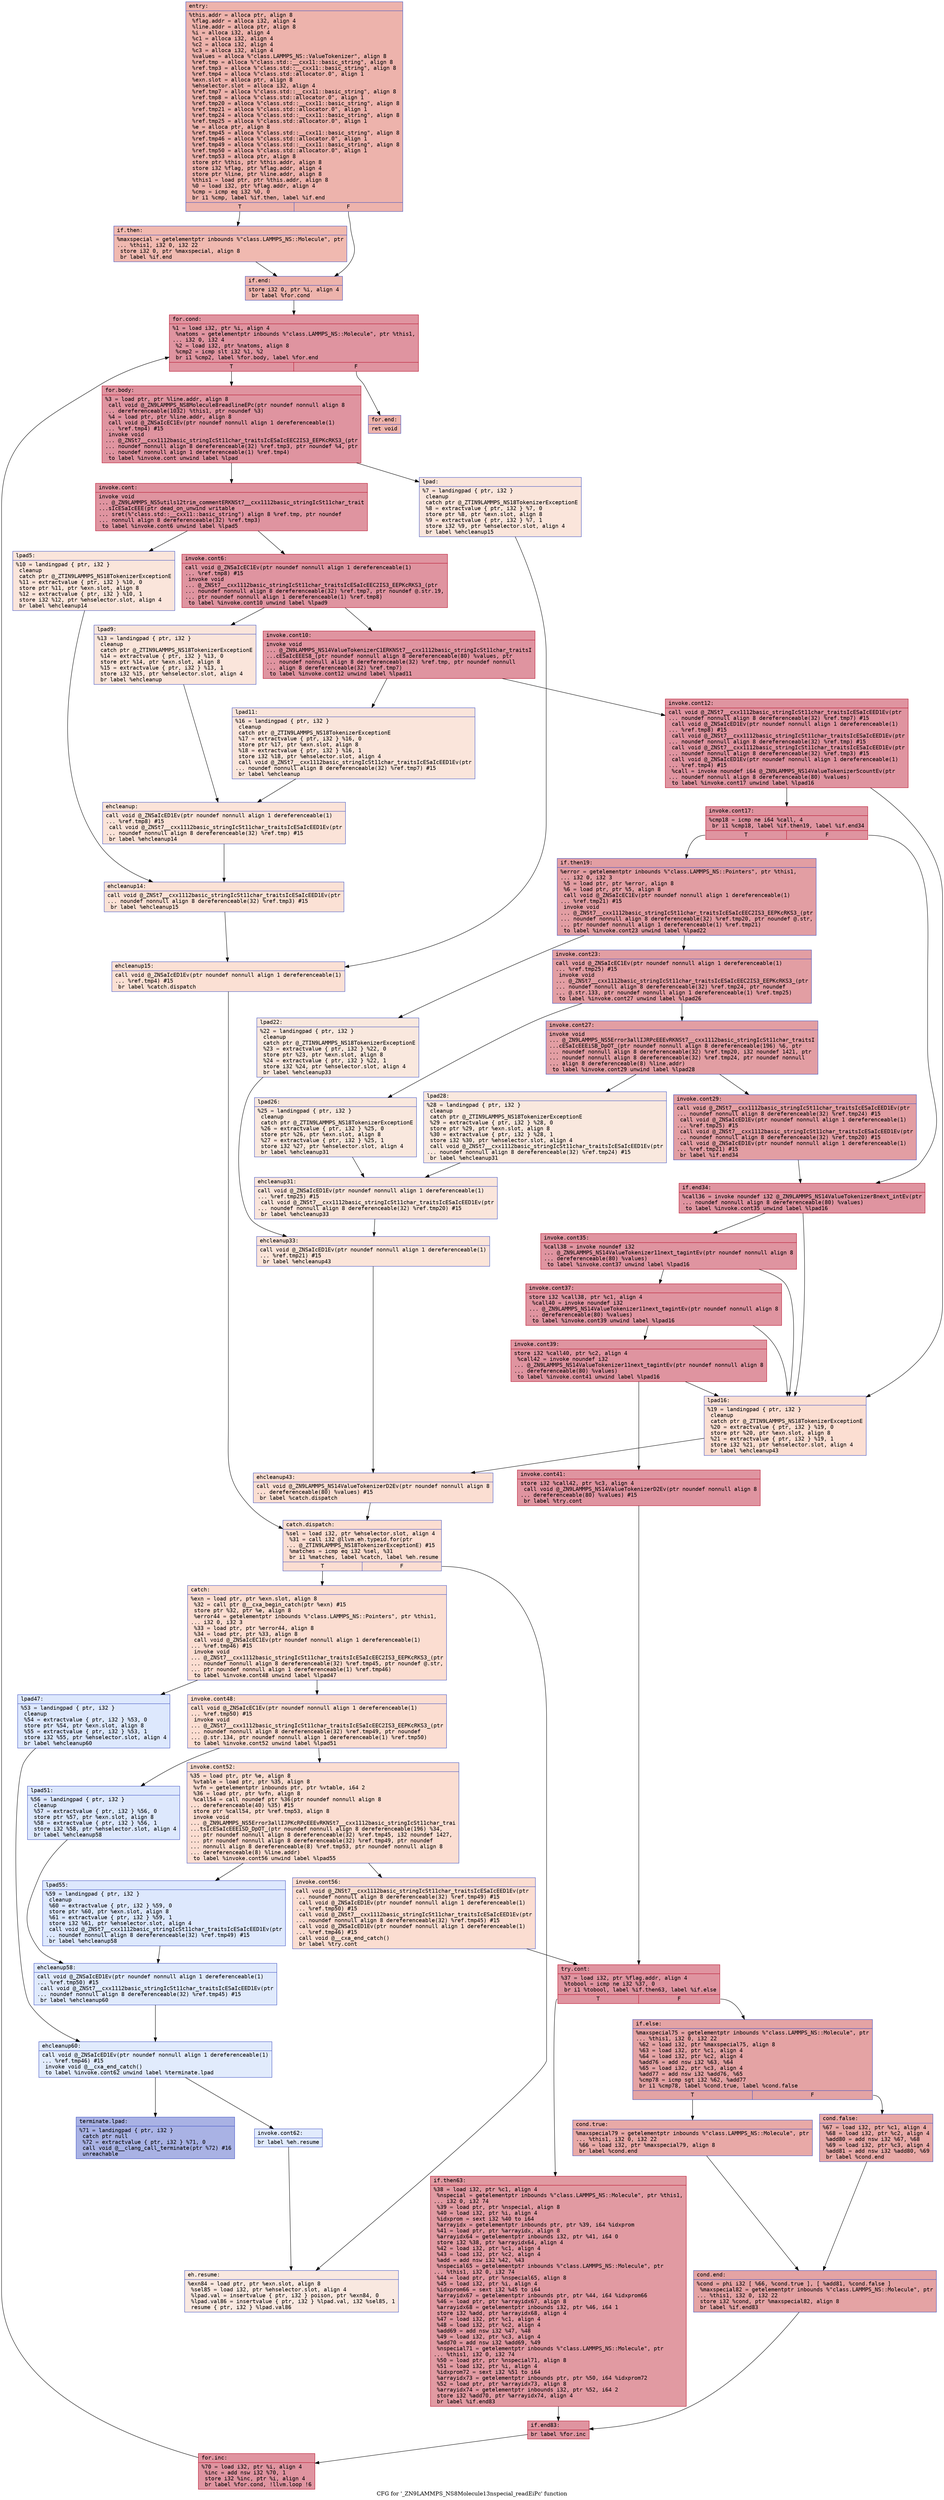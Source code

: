 digraph "CFG for '_ZN9LAMMPS_NS8Molecule13nspecial_readEiPc' function" {
	label="CFG for '_ZN9LAMMPS_NS8Molecule13nspecial_readEiPc' function";

	Node0x558e60a6d310 [shape=record,color="#3d50c3ff", style=filled, fillcolor="#d6524470" fontname="Courier",label="{entry:\l|  %this.addr = alloca ptr, align 8\l  %flag.addr = alloca i32, align 4\l  %line.addr = alloca ptr, align 8\l  %i = alloca i32, align 4\l  %c1 = alloca i32, align 4\l  %c2 = alloca i32, align 4\l  %c3 = alloca i32, align 4\l  %values = alloca %\"class.LAMMPS_NS::ValueTokenizer\", align 8\l  %ref.tmp = alloca %\"class.std::__cxx11::basic_string\", align 8\l  %ref.tmp3 = alloca %\"class.std::__cxx11::basic_string\", align 8\l  %ref.tmp4 = alloca %\"class.std::allocator.0\", align 1\l  %exn.slot = alloca ptr, align 8\l  %ehselector.slot = alloca i32, align 4\l  %ref.tmp7 = alloca %\"class.std::__cxx11::basic_string\", align 8\l  %ref.tmp8 = alloca %\"class.std::allocator.0\", align 1\l  %ref.tmp20 = alloca %\"class.std::__cxx11::basic_string\", align 8\l  %ref.tmp21 = alloca %\"class.std::allocator.0\", align 1\l  %ref.tmp24 = alloca %\"class.std::__cxx11::basic_string\", align 8\l  %ref.tmp25 = alloca %\"class.std::allocator.0\", align 1\l  %e = alloca ptr, align 8\l  %ref.tmp45 = alloca %\"class.std::__cxx11::basic_string\", align 8\l  %ref.tmp46 = alloca %\"class.std::allocator.0\", align 1\l  %ref.tmp49 = alloca %\"class.std::__cxx11::basic_string\", align 8\l  %ref.tmp50 = alloca %\"class.std::allocator.0\", align 1\l  %ref.tmp53 = alloca ptr, align 8\l  store ptr %this, ptr %this.addr, align 8\l  store i32 %flag, ptr %flag.addr, align 4\l  store ptr %line, ptr %line.addr, align 8\l  %this1 = load ptr, ptr %this.addr, align 8\l  %0 = load i32, ptr %flag.addr, align 4\l  %cmp = icmp eq i32 %0, 0\l  br i1 %cmp, label %if.then, label %if.end\l|{<s0>T|<s1>F}}"];
	Node0x558e60a6d310:s0 -> Node0x558e60a6ebe0[tooltip="entry -> if.then\nProbability 37.50%" ];
	Node0x558e60a6d310:s1 -> Node0x558e60a6ec50[tooltip="entry -> if.end\nProbability 62.50%" ];
	Node0x558e60a6ebe0 [shape=record,color="#3d50c3ff", style=filled, fillcolor="#de614d70" fontname="Courier",label="{if.then:\l|  %maxspecial = getelementptr inbounds %\"class.LAMMPS_NS::Molecule\", ptr\l... %this1, i32 0, i32 22\l  store i32 0, ptr %maxspecial, align 8\l  br label %if.end\l}"];
	Node0x558e60a6ebe0 -> Node0x558e60a6ec50[tooltip="if.then -> if.end\nProbability 100.00%" ];
	Node0x558e60a6ec50 [shape=record,color="#3d50c3ff", style=filled, fillcolor="#d6524470" fontname="Courier",label="{if.end:\l|  store i32 0, ptr %i, align 4\l  br label %for.cond\l}"];
	Node0x558e60a6ec50 -> Node0x558e60a6f010[tooltip="if.end -> for.cond\nProbability 100.00%" ];
	Node0x558e60a6f010 [shape=record,color="#b70d28ff", style=filled, fillcolor="#b70d2870" fontname="Courier",label="{for.cond:\l|  %1 = load i32, ptr %i, align 4\l  %natoms = getelementptr inbounds %\"class.LAMMPS_NS::Molecule\", ptr %this1,\l... i32 0, i32 4\l  %2 = load i32, ptr %natoms, align 8\l  %cmp2 = icmp slt i32 %1, %2\l  br i1 %cmp2, label %for.body, label %for.end\l|{<s0>T|<s1>F}}"];
	Node0x558e60a6f010:s0 -> Node0x558e60a6f390[tooltip="for.cond -> for.body\nProbability 96.88%" ];
	Node0x558e60a6f010:s1 -> Node0x558e60a6f410[tooltip="for.cond -> for.end\nProbability 3.12%" ];
	Node0x558e60a6f390 [shape=record,color="#b70d28ff", style=filled, fillcolor="#b70d2870" fontname="Courier",label="{for.body:\l|  %3 = load ptr, ptr %line.addr, align 8\l  call void @_ZN9LAMMPS_NS8Molecule8readlineEPc(ptr noundef nonnull align 8\l... dereferenceable(1032) %this1, ptr noundef %3)\l  %4 = load ptr, ptr %line.addr, align 8\l  call void @_ZNSaIcEC1Ev(ptr noundef nonnull align 1 dereferenceable(1)\l... %ref.tmp4) #15\l  invoke void\l... @_ZNSt7__cxx1112basic_stringIcSt11char_traitsIcESaIcEEC2IS3_EEPKcRKS3_(ptr\l... noundef nonnull align 8 dereferenceable(32) %ref.tmp3, ptr noundef %4, ptr\l... noundef nonnull align 1 dereferenceable(1) %ref.tmp4)\l          to label %invoke.cont unwind label %lpad\l}"];
	Node0x558e60a6f390 -> Node0x558e60a6f920[tooltip="for.body -> invoke.cont\nProbability 100.00%" ];
	Node0x558e60a6f390 -> Node0x558e60a6f970[tooltip="for.body -> lpad\nProbability 0.00%" ];
	Node0x558e60a6f920 [shape=record,color="#b70d28ff", style=filled, fillcolor="#b70d2870" fontname="Courier",label="{invoke.cont:\l|  invoke void\l... @_ZN9LAMMPS_NS5utils12trim_commentERKNSt7__cxx1112basic_stringIcSt11char_trait\l...sIcESaIcEEE(ptr dead_on_unwind writable\l... sret(%\"class.std::__cxx11::basic_string\") align 8 %ref.tmp, ptr noundef\l... nonnull align 8 dereferenceable(32) %ref.tmp3)\l          to label %invoke.cont6 unwind label %lpad5\l}"];
	Node0x558e60a6f920 -> Node0x558e60a6f8d0[tooltip="invoke.cont -> invoke.cont6\nProbability 100.00%" ];
	Node0x558e60a6f920 -> Node0x558e60a6fbe0[tooltip="invoke.cont -> lpad5\nProbability 0.00%" ];
	Node0x558e60a6f8d0 [shape=record,color="#b70d28ff", style=filled, fillcolor="#b70d2870" fontname="Courier",label="{invoke.cont6:\l|  call void @_ZNSaIcEC1Ev(ptr noundef nonnull align 1 dereferenceable(1)\l... %ref.tmp8) #15\l  invoke void\l... @_ZNSt7__cxx1112basic_stringIcSt11char_traitsIcESaIcEEC2IS3_EEPKcRKS3_(ptr\l... noundef nonnull align 8 dereferenceable(32) %ref.tmp7, ptr noundef @.str.19,\l... ptr noundef nonnull align 1 dereferenceable(1) %ref.tmp8)\l          to label %invoke.cont10 unwind label %lpad9\l}"];
	Node0x558e60a6f8d0 -> Node0x558e60a6ff50[tooltip="invoke.cont6 -> invoke.cont10\nProbability 100.00%" ];
	Node0x558e60a6f8d0 -> Node0x558e60a6ffd0[tooltip="invoke.cont6 -> lpad9\nProbability 0.00%" ];
	Node0x558e60a6ff50 [shape=record,color="#b70d28ff", style=filled, fillcolor="#b70d2870" fontname="Courier",label="{invoke.cont10:\l|  invoke void\l... @_ZN9LAMMPS_NS14ValueTokenizerC1ERKNSt7__cxx1112basic_stringIcSt11char_traitsI\l...cESaIcEEES8_(ptr noundef nonnull align 8 dereferenceable(80) %values, ptr\l... noundef nonnull align 8 dereferenceable(32) %ref.tmp, ptr noundef nonnull\l... align 8 dereferenceable(32) %ref.tmp7)\l          to label %invoke.cont12 unwind label %lpad11\l}"];
	Node0x558e60a6ff50 -> Node0x558e60a6ff00[tooltip="invoke.cont10 -> invoke.cont12\nProbability 100.00%" ];
	Node0x558e60a6ff50 -> Node0x558e60a70200[tooltip="invoke.cont10 -> lpad11\nProbability 0.00%" ];
	Node0x558e60a6ff00 [shape=record,color="#b70d28ff", style=filled, fillcolor="#b70d2870" fontname="Courier",label="{invoke.cont12:\l|  call void @_ZNSt7__cxx1112basic_stringIcSt11char_traitsIcESaIcEED1Ev(ptr\l... noundef nonnull align 8 dereferenceable(32) %ref.tmp7) #15\l  call void @_ZNSaIcED1Ev(ptr noundef nonnull align 1 dereferenceable(1)\l... %ref.tmp8) #15\l  call void @_ZNSt7__cxx1112basic_stringIcSt11char_traitsIcESaIcEED1Ev(ptr\l... noundef nonnull align 8 dereferenceable(32) %ref.tmp) #15\l  call void @_ZNSt7__cxx1112basic_stringIcSt11char_traitsIcESaIcEED1Ev(ptr\l... noundef nonnull align 8 dereferenceable(32) %ref.tmp3) #15\l  call void @_ZNSaIcED1Ev(ptr noundef nonnull align 1 dereferenceable(1)\l... %ref.tmp4) #15\l  %call = invoke noundef i64 @_ZN9LAMMPS_NS14ValueTokenizer5countEv(ptr\l... noundef nonnull align 8 dereferenceable(80) %values)\l          to label %invoke.cont17 unwind label %lpad16\l}"];
	Node0x558e60a6ff00 -> Node0x558e60a70940[tooltip="invoke.cont12 -> invoke.cont17\nProbability 100.00%" ];
	Node0x558e60a6ff00 -> Node0x558e60a709c0[tooltip="invoke.cont12 -> lpad16\nProbability 0.00%" ];
	Node0x558e60a70940 [shape=record,color="#b70d28ff", style=filled, fillcolor="#b70d2870" fontname="Courier",label="{invoke.cont17:\l|  %cmp18 = icmp ne i64 %call, 4\l  br i1 %cmp18, label %if.then19, label %if.end34\l|{<s0>T|<s1>F}}"];
	Node0x558e60a70940:s0 -> Node0x558e60a6e400[tooltip="invoke.cont17 -> if.then19\nProbability 50.00%" ];
	Node0x558e60a70940:s1 -> Node0x558e60a6e450[tooltip="invoke.cont17 -> if.end34\nProbability 50.00%" ];
	Node0x558e60a6e400 [shape=record,color="#3d50c3ff", style=filled, fillcolor="#be242e70" fontname="Courier",label="{if.then19:\l|  %error = getelementptr inbounds %\"class.LAMMPS_NS::Pointers\", ptr %this1,\l... i32 0, i32 3\l  %5 = load ptr, ptr %error, align 8\l  %6 = load ptr, ptr %5, align 8\l  call void @_ZNSaIcEC1Ev(ptr noundef nonnull align 1 dereferenceable(1)\l... %ref.tmp21) #15\l  invoke void\l... @_ZNSt7__cxx1112basic_stringIcSt11char_traitsIcESaIcEEC2IS3_EEPKcRKS3_(ptr\l... noundef nonnull align 8 dereferenceable(32) %ref.tmp20, ptr noundef @.str,\l... ptr noundef nonnull align 1 dereferenceable(1) %ref.tmp21)\l          to label %invoke.cont23 unwind label %lpad22\l}"];
	Node0x558e60a6e400 -> Node0x558e60a70e20[tooltip="if.then19 -> invoke.cont23\nProbability 100.00%" ];
	Node0x558e60a6e400 -> Node0x558e60a70ea0[tooltip="if.then19 -> lpad22\nProbability 0.00%" ];
	Node0x558e60a70e20 [shape=record,color="#3d50c3ff", style=filled, fillcolor="#be242e70" fontname="Courier",label="{invoke.cont23:\l|  call void @_ZNSaIcEC1Ev(ptr noundef nonnull align 1 dereferenceable(1)\l... %ref.tmp25) #15\l  invoke void\l... @_ZNSt7__cxx1112basic_stringIcSt11char_traitsIcESaIcEEC2IS3_EEPKcRKS3_(ptr\l... noundef nonnull align 8 dereferenceable(32) %ref.tmp24, ptr noundef\l... @.str.133, ptr noundef nonnull align 1 dereferenceable(1) %ref.tmp25)\l          to label %invoke.cont27 unwind label %lpad26\l}"];
	Node0x558e60a70e20 -> Node0x558e60a71f40[tooltip="invoke.cont23 -> invoke.cont27\nProbability 100.00%" ];
	Node0x558e60a70e20 -> Node0x558e60a71f90[tooltip="invoke.cont23 -> lpad26\nProbability 0.00%" ];
	Node0x558e60a71f40 [shape=record,color="#3d50c3ff", style=filled, fillcolor="#be242e70" fontname="Courier",label="{invoke.cont27:\l|  invoke void\l... @_ZN9LAMMPS_NS5Error3allIJRPcEEEvRKNSt7__cxx1112basic_stringIcSt11char_traitsI\l...cESaIcEEEiSB_DpOT_(ptr noundef nonnull align 8 dereferenceable(196) %6, ptr\l... noundef nonnull align 8 dereferenceable(32) %ref.tmp20, i32 noundef 1421, ptr\l... noundef nonnull align 8 dereferenceable(32) %ref.tmp24, ptr noundef nonnull\l... align 8 dereferenceable(8) %line.addr)\l          to label %invoke.cont29 unwind label %lpad28\l}"];
	Node0x558e60a71f40 -> Node0x558e60a71ef0[tooltip="invoke.cont27 -> invoke.cont29\nProbability 100.00%" ];
	Node0x558e60a71f40 -> Node0x558e60a72250[tooltip="invoke.cont27 -> lpad28\nProbability 0.00%" ];
	Node0x558e60a71ef0 [shape=record,color="#3d50c3ff", style=filled, fillcolor="#be242e70" fontname="Courier",label="{invoke.cont29:\l|  call void @_ZNSt7__cxx1112basic_stringIcSt11char_traitsIcESaIcEED1Ev(ptr\l... noundef nonnull align 8 dereferenceable(32) %ref.tmp24) #15\l  call void @_ZNSaIcED1Ev(ptr noundef nonnull align 1 dereferenceable(1)\l... %ref.tmp25) #15\l  call void @_ZNSt7__cxx1112basic_stringIcSt11char_traitsIcESaIcEED1Ev(ptr\l... noundef nonnull align 8 dereferenceable(32) %ref.tmp20) #15\l  call void @_ZNSaIcED1Ev(ptr noundef nonnull align 1 dereferenceable(1)\l... %ref.tmp21) #15\l  br label %if.end34\l}"];
	Node0x558e60a71ef0 -> Node0x558e60a6e450[tooltip="invoke.cont29 -> if.end34\nProbability 100.00%" ];
	Node0x558e60a6f970 [shape=record,color="#3d50c3ff", style=filled, fillcolor="#f4c5ad70" fontname="Courier",label="{lpad:\l|  %7 = landingpad \{ ptr, i32 \}\l          cleanup\l          catch ptr @_ZTIN9LAMMPS_NS18TokenizerExceptionE\l  %8 = extractvalue \{ ptr, i32 \} %7, 0\l  store ptr %8, ptr %exn.slot, align 8\l  %9 = extractvalue \{ ptr, i32 \} %7, 1\l  store i32 %9, ptr %ehselector.slot, align 4\l  br label %ehcleanup15\l}"];
	Node0x558e60a6f970 -> Node0x558e60a72c00[tooltip="lpad -> ehcleanup15\nProbability 100.00%" ];
	Node0x558e60a6fbe0 [shape=record,color="#3d50c3ff", style=filled, fillcolor="#f4c5ad70" fontname="Courier",label="{lpad5:\l|  %10 = landingpad \{ ptr, i32 \}\l          cleanup\l          catch ptr @_ZTIN9LAMMPS_NS18TokenizerExceptionE\l  %11 = extractvalue \{ ptr, i32 \} %10, 0\l  store ptr %11, ptr %exn.slot, align 8\l  %12 = extractvalue \{ ptr, i32 \} %10, 1\l  store i32 %12, ptr %ehselector.slot, align 4\l  br label %ehcleanup14\l}"];
	Node0x558e60a6fbe0 -> Node0x558e60a72f30[tooltip="lpad5 -> ehcleanup14\nProbability 100.00%" ];
	Node0x558e60a6ffd0 [shape=record,color="#3d50c3ff", style=filled, fillcolor="#f4c5ad70" fontname="Courier",label="{lpad9:\l|  %13 = landingpad \{ ptr, i32 \}\l          cleanup\l          catch ptr @_ZTIN9LAMMPS_NS18TokenizerExceptionE\l  %14 = extractvalue \{ ptr, i32 \} %13, 0\l  store ptr %14, ptr %exn.slot, align 8\l  %15 = extractvalue \{ ptr, i32 \} %13, 1\l  store i32 %15, ptr %ehselector.slot, align 4\l  br label %ehcleanup\l}"];
	Node0x558e60a6ffd0 -> Node0x558e60a73330[tooltip="lpad9 -> ehcleanup\nProbability 100.00%" ];
	Node0x558e60a70200 [shape=record,color="#3d50c3ff", style=filled, fillcolor="#f4c5ad70" fontname="Courier",label="{lpad11:\l|  %16 = landingpad \{ ptr, i32 \}\l          cleanup\l          catch ptr @_ZTIN9LAMMPS_NS18TokenizerExceptionE\l  %17 = extractvalue \{ ptr, i32 \} %16, 0\l  store ptr %17, ptr %exn.slot, align 8\l  %18 = extractvalue \{ ptr, i32 \} %16, 1\l  store i32 %18, ptr %ehselector.slot, align 4\l  call void @_ZNSt7__cxx1112basic_stringIcSt11char_traitsIcESaIcEED1Ev(ptr\l... noundef nonnull align 8 dereferenceable(32) %ref.tmp7) #15\l  br label %ehcleanup\l}"];
	Node0x558e60a70200 -> Node0x558e60a73330[tooltip="lpad11 -> ehcleanup\nProbability 100.00%" ];
	Node0x558e60a73330 [shape=record,color="#3d50c3ff", style=filled, fillcolor="#f6bfa670" fontname="Courier",label="{ehcleanup:\l|  call void @_ZNSaIcED1Ev(ptr noundef nonnull align 1 dereferenceable(1)\l... %ref.tmp8) #15\l  call void @_ZNSt7__cxx1112basic_stringIcSt11char_traitsIcESaIcEED1Ev(ptr\l... noundef nonnull align 8 dereferenceable(32) %ref.tmp) #15\l  br label %ehcleanup14\l}"];
	Node0x558e60a73330 -> Node0x558e60a72f30[tooltip="ehcleanup -> ehcleanup14\nProbability 100.00%" ];
	Node0x558e60a72f30 [shape=record,color="#3d50c3ff", style=filled, fillcolor="#f7bca170" fontname="Courier",label="{ehcleanup14:\l|  call void @_ZNSt7__cxx1112basic_stringIcSt11char_traitsIcESaIcEED1Ev(ptr\l... noundef nonnull align 8 dereferenceable(32) %ref.tmp3) #15\l  br label %ehcleanup15\l}"];
	Node0x558e60a72f30 -> Node0x558e60a72c00[tooltip="ehcleanup14 -> ehcleanup15\nProbability 100.00%" ];
	Node0x558e60a72c00 [shape=record,color="#3d50c3ff", style=filled, fillcolor="#f7b99e70" fontname="Courier",label="{ehcleanup15:\l|  call void @_ZNSaIcED1Ev(ptr noundef nonnull align 1 dereferenceable(1)\l... %ref.tmp4) #15\l  br label %catch.dispatch\l}"];
	Node0x558e60a72c00 -> Node0x558e60a73dd0[tooltip="ehcleanup15 -> catch.dispatch\nProbability 100.00%" ];
	Node0x558e60a709c0 [shape=record,color="#3d50c3ff", style=filled, fillcolor="#f7b59970" fontname="Courier",label="{lpad16:\l|  %19 = landingpad \{ ptr, i32 \}\l          cleanup\l          catch ptr @_ZTIN9LAMMPS_NS18TokenizerExceptionE\l  %20 = extractvalue \{ ptr, i32 \} %19, 0\l  store ptr %20, ptr %exn.slot, align 8\l  %21 = extractvalue \{ ptr, i32 \} %19, 1\l  store i32 %21, ptr %ehselector.slot, align 4\l  br label %ehcleanup43\l}"];
	Node0x558e60a709c0 -> Node0x558e60a74170[tooltip="lpad16 -> ehcleanup43\nProbability 100.00%" ];
	Node0x558e60a70ea0 [shape=record,color="#3d50c3ff", style=filled, fillcolor="#f2cab570" fontname="Courier",label="{lpad22:\l|  %22 = landingpad \{ ptr, i32 \}\l          cleanup\l          catch ptr @_ZTIN9LAMMPS_NS18TokenizerExceptionE\l  %23 = extractvalue \{ ptr, i32 \} %22, 0\l  store ptr %23, ptr %exn.slot, align 8\l  %24 = extractvalue \{ ptr, i32 \} %22, 1\l  store i32 %24, ptr %ehselector.slot, align 4\l  br label %ehcleanup33\l}"];
	Node0x558e60a70ea0 -> Node0x558e60a74510[tooltip="lpad22 -> ehcleanup33\nProbability 100.00%" ];
	Node0x558e60a71f90 [shape=record,color="#3d50c3ff", style=filled, fillcolor="#f2cab570" fontname="Courier",label="{lpad26:\l|  %25 = landingpad \{ ptr, i32 \}\l          cleanup\l          catch ptr @_ZTIN9LAMMPS_NS18TokenizerExceptionE\l  %26 = extractvalue \{ ptr, i32 \} %25, 0\l  store ptr %26, ptr %exn.slot, align 8\l  %27 = extractvalue \{ ptr, i32 \} %25, 1\l  store i32 %27, ptr %ehselector.slot, align 4\l  br label %ehcleanup31\l}"];
	Node0x558e60a71f90 -> Node0x558e60a748a0[tooltip="lpad26 -> ehcleanup31\nProbability 100.00%" ];
	Node0x558e60a72250 [shape=record,color="#3d50c3ff", style=filled, fillcolor="#f2cab570" fontname="Courier",label="{lpad28:\l|  %28 = landingpad \{ ptr, i32 \}\l          cleanup\l          catch ptr @_ZTIN9LAMMPS_NS18TokenizerExceptionE\l  %29 = extractvalue \{ ptr, i32 \} %28, 0\l  store ptr %29, ptr %exn.slot, align 8\l  %30 = extractvalue \{ ptr, i32 \} %28, 1\l  store i32 %30, ptr %ehselector.slot, align 4\l  call void @_ZNSt7__cxx1112basic_stringIcSt11char_traitsIcESaIcEED1Ev(ptr\l... noundef nonnull align 8 dereferenceable(32) %ref.tmp24) #15\l  br label %ehcleanup31\l}"];
	Node0x558e60a72250 -> Node0x558e60a748a0[tooltip="lpad28 -> ehcleanup31\nProbability 100.00%" ];
	Node0x558e60a748a0 [shape=record,color="#3d50c3ff", style=filled, fillcolor="#f4c5ad70" fontname="Courier",label="{ehcleanup31:\l|  call void @_ZNSaIcED1Ev(ptr noundef nonnull align 1 dereferenceable(1)\l... %ref.tmp25) #15\l  call void @_ZNSt7__cxx1112basic_stringIcSt11char_traitsIcESaIcEED1Ev(ptr\l... noundef nonnull align 8 dereferenceable(32) %ref.tmp20) #15\l  br label %ehcleanup33\l}"];
	Node0x558e60a748a0 -> Node0x558e60a74510[tooltip="ehcleanup31 -> ehcleanup33\nProbability 100.00%" ];
	Node0x558e60a74510 [shape=record,color="#3d50c3ff", style=filled, fillcolor="#f5c1a970" fontname="Courier",label="{ehcleanup33:\l|  call void @_ZNSaIcED1Ev(ptr noundef nonnull align 1 dereferenceable(1)\l... %ref.tmp21) #15\l  br label %ehcleanup43\l}"];
	Node0x558e60a74510 -> Node0x558e60a74170[tooltip="ehcleanup33 -> ehcleanup43\nProbability 100.00%" ];
	Node0x558e60a6e450 [shape=record,color="#b70d28ff", style=filled, fillcolor="#b70d2870" fontname="Courier",label="{if.end34:\l|  %call36 = invoke noundef i32 @_ZN9LAMMPS_NS14ValueTokenizer8next_intEv(ptr\l... noundef nonnull align 8 dereferenceable(80) %values)\l          to label %invoke.cont35 unwind label %lpad16\l}"];
	Node0x558e60a6e450 -> Node0x558e60a75230[tooltip="if.end34 -> invoke.cont35\nProbability 100.00%" ];
	Node0x558e60a6e450 -> Node0x558e60a709c0[tooltip="if.end34 -> lpad16\nProbability 0.00%" ];
	Node0x558e60a75230 [shape=record,color="#b70d28ff", style=filled, fillcolor="#b70d2870" fontname="Courier",label="{invoke.cont35:\l|  %call38 = invoke noundef i32\l... @_ZN9LAMMPS_NS14ValueTokenizer11next_tagintEv(ptr noundef nonnull align 8\l... dereferenceable(80) %values)\l          to label %invoke.cont37 unwind label %lpad16\l}"];
	Node0x558e60a75230 -> Node0x558e60a753b0[tooltip="invoke.cont35 -> invoke.cont37\nProbability 100.00%" ];
	Node0x558e60a75230 -> Node0x558e60a709c0[tooltip="invoke.cont35 -> lpad16\nProbability 0.00%" ];
	Node0x558e60a753b0 [shape=record,color="#b70d28ff", style=filled, fillcolor="#b70d2870" fontname="Courier",label="{invoke.cont37:\l|  store i32 %call38, ptr %c1, align 4\l  %call40 = invoke noundef i32\l... @_ZN9LAMMPS_NS14ValueTokenizer11next_tagintEv(ptr noundef nonnull align 8\l... dereferenceable(80) %values)\l          to label %invoke.cont39 unwind label %lpad16\l}"];
	Node0x558e60a753b0 -> Node0x558e60a755f0[tooltip="invoke.cont37 -> invoke.cont39\nProbability 100.00%" ];
	Node0x558e60a753b0 -> Node0x558e60a709c0[tooltip="invoke.cont37 -> lpad16\nProbability 0.00%" ];
	Node0x558e60a755f0 [shape=record,color="#b70d28ff", style=filled, fillcolor="#b70d2870" fontname="Courier",label="{invoke.cont39:\l|  store i32 %call40, ptr %c2, align 4\l  %call42 = invoke noundef i32\l... @_ZN9LAMMPS_NS14ValueTokenizer11next_tagintEv(ptr noundef nonnull align 8\l... dereferenceable(80) %values)\l          to label %invoke.cont41 unwind label %lpad16\l}"];
	Node0x558e60a755f0 -> Node0x558e60a75860[tooltip="invoke.cont39 -> invoke.cont41\nProbability 100.00%" ];
	Node0x558e60a755f0 -> Node0x558e60a709c0[tooltip="invoke.cont39 -> lpad16\nProbability 0.00%" ];
	Node0x558e60a75860 [shape=record,color="#b70d28ff", style=filled, fillcolor="#b70d2870" fontname="Courier",label="{invoke.cont41:\l|  store i32 %call42, ptr %c3, align 4\l  call void @_ZN9LAMMPS_NS14ValueTokenizerD2Ev(ptr noundef nonnull align 8\l... dereferenceable(80) %values) #15\l  br label %try.cont\l}"];
	Node0x558e60a75860 -> Node0x558e60a75c60[tooltip="invoke.cont41 -> try.cont\nProbability 100.00%" ];
	Node0x558e60a74170 [shape=record,color="#3d50c3ff", style=filled, fillcolor="#f7b59970" fontname="Courier",label="{ehcleanup43:\l|  call void @_ZN9LAMMPS_NS14ValueTokenizerD2Ev(ptr noundef nonnull align 8\l... dereferenceable(80) %values) #15\l  br label %catch.dispatch\l}"];
	Node0x558e60a74170 -> Node0x558e60a73dd0[tooltip="ehcleanup43 -> catch.dispatch\nProbability 100.00%" ];
	Node0x558e60a73dd0 [shape=record,color="#3d50c3ff", style=filled, fillcolor="#f7b39670" fontname="Courier",label="{catch.dispatch:\l|  %sel = load i32, ptr %ehselector.slot, align 4\l  %31 = call i32 @llvm.eh.typeid.for(ptr\l... @_ZTIN9LAMMPS_NS18TokenizerExceptionE) #15\l  %matches = icmp eq i32 %sel, %31\l  br i1 %matches, label %catch, label %eh.resume\l|{<s0>T|<s1>F}}"];
	Node0x558e60a73dd0:s0 -> Node0x558e60a76140[tooltip="catch.dispatch -> catch\nProbability 96.88%" ];
	Node0x558e60a73dd0:s1 -> Node0x558e60a761b0[tooltip="catch.dispatch -> eh.resume\nProbability 3.12%" ];
	Node0x558e60a76140 [shape=record,color="#3d50c3ff", style=filled, fillcolor="#f7b39670" fontname="Courier",label="{catch:\l|  %exn = load ptr, ptr %exn.slot, align 8\l  %32 = call ptr @__cxa_begin_catch(ptr %exn) #15\l  store ptr %32, ptr %e, align 8\l  %error44 = getelementptr inbounds %\"class.LAMMPS_NS::Pointers\", ptr %this1,\l... i32 0, i32 3\l  %33 = load ptr, ptr %error44, align 8\l  %34 = load ptr, ptr %33, align 8\l  call void @_ZNSaIcEC1Ev(ptr noundef nonnull align 1 dereferenceable(1)\l... %ref.tmp46) #15\l  invoke void\l... @_ZNSt7__cxx1112basic_stringIcSt11char_traitsIcESaIcEEC2IS3_EEPKcRKS3_(ptr\l... noundef nonnull align 8 dereferenceable(32) %ref.tmp45, ptr noundef @.str,\l... ptr noundef nonnull align 1 dereferenceable(1) %ref.tmp46)\l          to label %invoke.cont48 unwind label %lpad47\l}"];
	Node0x558e60a76140 -> Node0x558e60a76860[tooltip="catch -> invoke.cont48\nProbability 100.00%" ];
	Node0x558e60a76140 -> Node0x558e60a768b0[tooltip="catch -> lpad47\nProbability 0.00%" ];
	Node0x558e60a76860 [shape=record,color="#3d50c3ff", style=filled, fillcolor="#f7b39670" fontname="Courier",label="{invoke.cont48:\l|  call void @_ZNSaIcEC1Ev(ptr noundef nonnull align 1 dereferenceable(1)\l... %ref.tmp50) #15\l  invoke void\l... @_ZNSt7__cxx1112basic_stringIcSt11char_traitsIcESaIcEEC2IS3_EEPKcRKS3_(ptr\l... noundef nonnull align 8 dereferenceable(32) %ref.tmp49, ptr noundef\l... @.str.134, ptr noundef nonnull align 1 dereferenceable(1) %ref.tmp50)\l          to label %invoke.cont52 unwind label %lpad51\l}"];
	Node0x558e60a76860 -> Node0x558e60a76ba0[tooltip="invoke.cont48 -> invoke.cont52\nProbability 100.00%" ];
	Node0x558e60a76860 -> Node0x558e60a76bf0[tooltip="invoke.cont48 -> lpad51\nProbability 0.00%" ];
	Node0x558e60a76ba0 [shape=record,color="#3d50c3ff", style=filled, fillcolor="#f7b39670" fontname="Courier",label="{invoke.cont52:\l|  %35 = load ptr, ptr %e, align 8\l  %vtable = load ptr, ptr %35, align 8\l  %vfn = getelementptr inbounds ptr, ptr %vtable, i64 2\l  %36 = load ptr, ptr %vfn, align 8\l  %call54 = call noundef ptr %36(ptr noundef nonnull align 8\l... dereferenceable(40) %35) #15\l  store ptr %call54, ptr %ref.tmp53, align 8\l  invoke void\l... @_ZN9LAMMPS_NS5Error3allIJPKcRPcEEEvRKNSt7__cxx1112basic_stringIcSt11char_trai\l...tsIcESaIcEEEiSD_DpOT_(ptr noundef nonnull align 8 dereferenceable(196) %34,\l... ptr noundef nonnull align 8 dereferenceable(32) %ref.tmp45, i32 noundef 1427,\l... ptr noundef nonnull align 8 dereferenceable(32) %ref.tmp49, ptr noundef\l... nonnull align 8 dereferenceable(8) %ref.tmp53, ptr noundef nonnull align 8\l... dereferenceable(8) %line.addr)\l          to label %invoke.cont56 unwind label %lpad55\l}"];
	Node0x558e60a76ba0 -> Node0x558e60a77230[tooltip="invoke.cont52 -> invoke.cont56\nProbability 100.00%" ];
	Node0x558e60a76ba0 -> Node0x558e60a772b0[tooltip="invoke.cont52 -> lpad55\nProbability 0.00%" ];
	Node0x558e60a77230 [shape=record,color="#3d50c3ff", style=filled, fillcolor="#f7b39670" fontname="Courier",label="{invoke.cont56:\l|  call void @_ZNSt7__cxx1112basic_stringIcSt11char_traitsIcESaIcEED1Ev(ptr\l... noundef nonnull align 8 dereferenceable(32) %ref.tmp49) #15\l  call void @_ZNSaIcED1Ev(ptr noundef nonnull align 1 dereferenceable(1)\l... %ref.tmp50) #15\l  call void @_ZNSt7__cxx1112basic_stringIcSt11char_traitsIcESaIcEED1Ev(ptr\l... noundef nonnull align 8 dereferenceable(32) %ref.tmp45) #15\l  call void @_ZNSaIcED1Ev(ptr noundef nonnull align 1 dereferenceable(1)\l... %ref.tmp46) #15\l  call void @__cxa_end_catch()\l  br label %try.cont\l}"];
	Node0x558e60a77230 -> Node0x558e60a75c60[tooltip="invoke.cont56 -> try.cont\nProbability 100.00%" ];
	Node0x558e60a75c60 [shape=record,color="#b70d28ff", style=filled, fillcolor="#b70d2870" fontname="Courier",label="{try.cont:\l|  %37 = load i32, ptr %flag.addr, align 4\l  %tobool = icmp ne i32 %37, 0\l  br i1 %tobool, label %if.then63, label %if.else\l|{<s0>T|<s1>F}}"];
	Node0x558e60a75c60:s0 -> Node0x558e60a77c30[tooltip="try.cont -> if.then63\nProbability 62.50%" ];
	Node0x558e60a75c60:s1 -> Node0x558e60a77c80[tooltip="try.cont -> if.else\nProbability 37.50%" ];
	Node0x558e60a77c30 [shape=record,color="#b70d28ff", style=filled, fillcolor="#bb1b2c70" fontname="Courier",label="{if.then63:\l|  %38 = load i32, ptr %c1, align 4\l  %nspecial = getelementptr inbounds %\"class.LAMMPS_NS::Molecule\", ptr %this1,\l... i32 0, i32 74\l  %39 = load ptr, ptr %nspecial, align 8\l  %40 = load i32, ptr %i, align 4\l  %idxprom = sext i32 %40 to i64\l  %arrayidx = getelementptr inbounds ptr, ptr %39, i64 %idxprom\l  %41 = load ptr, ptr %arrayidx, align 8\l  %arrayidx64 = getelementptr inbounds i32, ptr %41, i64 0\l  store i32 %38, ptr %arrayidx64, align 4\l  %42 = load i32, ptr %c1, align 4\l  %43 = load i32, ptr %c2, align 4\l  %add = add nsw i32 %42, %43\l  %nspecial65 = getelementptr inbounds %\"class.LAMMPS_NS::Molecule\", ptr\l... %this1, i32 0, i32 74\l  %44 = load ptr, ptr %nspecial65, align 8\l  %45 = load i32, ptr %i, align 4\l  %idxprom66 = sext i32 %45 to i64\l  %arrayidx67 = getelementptr inbounds ptr, ptr %44, i64 %idxprom66\l  %46 = load ptr, ptr %arrayidx67, align 8\l  %arrayidx68 = getelementptr inbounds i32, ptr %46, i64 1\l  store i32 %add, ptr %arrayidx68, align 4\l  %47 = load i32, ptr %c1, align 4\l  %48 = load i32, ptr %c2, align 4\l  %add69 = add nsw i32 %47, %48\l  %49 = load i32, ptr %c3, align 4\l  %add70 = add nsw i32 %add69, %49\l  %nspecial71 = getelementptr inbounds %\"class.LAMMPS_NS::Molecule\", ptr\l... %this1, i32 0, i32 74\l  %50 = load ptr, ptr %nspecial71, align 8\l  %51 = load i32, ptr %i, align 4\l  %idxprom72 = sext i32 %51 to i64\l  %arrayidx73 = getelementptr inbounds ptr, ptr %50, i64 %idxprom72\l  %52 = load ptr, ptr %arrayidx73, align 8\l  %arrayidx74 = getelementptr inbounds i32, ptr %52, i64 2\l  store i32 %add70, ptr %arrayidx74, align 4\l  br label %if.end83\l}"];
	Node0x558e60a77c30 -> Node0x558e60a7a030[tooltip="if.then63 -> if.end83\nProbability 100.00%" ];
	Node0x558e60a768b0 [shape=record,color="#3d50c3ff", style=filled, fillcolor="#b2ccfb70" fontname="Courier",label="{lpad47:\l|  %53 = landingpad \{ ptr, i32 \}\l          cleanup\l  %54 = extractvalue \{ ptr, i32 \} %53, 0\l  store ptr %54, ptr %exn.slot, align 8\l  %55 = extractvalue \{ ptr, i32 \} %53, 1\l  store i32 %55, ptr %ehselector.slot, align 4\l  br label %ehcleanup60\l}"];
	Node0x558e60a768b0 -> Node0x558e60a7a3d0[tooltip="lpad47 -> ehcleanup60\nProbability 100.00%" ];
	Node0x558e60a76bf0 [shape=record,color="#3d50c3ff", style=filled, fillcolor="#b2ccfb70" fontname="Courier",label="{lpad51:\l|  %56 = landingpad \{ ptr, i32 \}\l          cleanup\l  %57 = extractvalue \{ ptr, i32 \} %56, 0\l  store ptr %57, ptr %exn.slot, align 8\l  %58 = extractvalue \{ ptr, i32 \} %56, 1\l  store i32 %58, ptr %ehselector.slot, align 4\l  br label %ehcleanup58\l}"];
	Node0x558e60a76bf0 -> Node0x558e60a7a7a0[tooltip="lpad51 -> ehcleanup58\nProbability 100.00%" ];
	Node0x558e60a772b0 [shape=record,color="#3d50c3ff", style=filled, fillcolor="#b2ccfb70" fontname="Courier",label="{lpad55:\l|  %59 = landingpad \{ ptr, i32 \}\l          cleanup\l  %60 = extractvalue \{ ptr, i32 \} %59, 0\l  store ptr %60, ptr %exn.slot, align 8\l  %61 = extractvalue \{ ptr, i32 \} %59, 1\l  store i32 %61, ptr %ehselector.slot, align 4\l  call void @_ZNSt7__cxx1112basic_stringIcSt11char_traitsIcESaIcEED1Ev(ptr\l... noundef nonnull align 8 dereferenceable(32) %ref.tmp49) #15\l  br label %ehcleanup58\l}"];
	Node0x558e60a772b0 -> Node0x558e60a7a7a0[tooltip="lpad55 -> ehcleanup58\nProbability 100.00%" ];
	Node0x558e60a7a7a0 [shape=record,color="#3d50c3ff", style=filled, fillcolor="#b9d0f970" fontname="Courier",label="{ehcleanup58:\l|  call void @_ZNSaIcED1Ev(ptr noundef nonnull align 1 dereferenceable(1)\l... %ref.tmp50) #15\l  call void @_ZNSt7__cxx1112basic_stringIcSt11char_traitsIcESaIcEED1Ev(ptr\l... noundef nonnull align 8 dereferenceable(32) %ref.tmp45) #15\l  br label %ehcleanup60\l}"];
	Node0x558e60a7a7a0 -> Node0x558e60a7a3d0[tooltip="ehcleanup58 -> ehcleanup60\nProbability 100.00%" ];
	Node0x558e60a7a3d0 [shape=record,color="#3d50c3ff", style=filled, fillcolor="#bbd1f870" fontname="Courier",label="{ehcleanup60:\l|  call void @_ZNSaIcED1Ev(ptr noundef nonnull align 1 dereferenceable(1)\l... %ref.tmp46) #15\l  invoke void @__cxa_end_catch()\l          to label %invoke.cont62 unwind label %terminate.lpad\l}"];
	Node0x558e60a7a3d0 -> Node0x558e60a7b0b0[tooltip="ehcleanup60 -> invoke.cont62\nProbability 100.00%" ];
	Node0x558e60a7a3d0 -> Node0x558e60a7b100[tooltip="ehcleanup60 -> terminate.lpad\nProbability 0.00%" ];
	Node0x558e60a7b0b0 [shape=record,color="#3d50c3ff", style=filled, fillcolor="#bbd1f870" fontname="Courier",label="{invoke.cont62:\l|  br label %eh.resume\l}"];
	Node0x558e60a7b0b0 -> Node0x558e60a761b0[tooltip="invoke.cont62 -> eh.resume\nProbability 100.00%" ];
	Node0x558e60a77c80 [shape=record,color="#3d50c3ff", style=filled, fillcolor="#c32e3170" fontname="Courier",label="{if.else:\l|  %maxspecial75 = getelementptr inbounds %\"class.LAMMPS_NS::Molecule\", ptr\l... %this1, i32 0, i32 22\l  %62 = load i32, ptr %maxspecial75, align 8\l  %63 = load i32, ptr %c1, align 4\l  %64 = load i32, ptr %c2, align 4\l  %add76 = add nsw i32 %63, %64\l  %65 = load i32, ptr %c3, align 4\l  %add77 = add nsw i32 %add76, %65\l  %cmp78 = icmp sgt i32 %62, %add77\l  br i1 %cmp78, label %cond.true, label %cond.false\l|{<s0>T|<s1>F}}"];
	Node0x558e60a77c80:s0 -> Node0x558e60a7b7e0[tooltip="if.else -> cond.true\nProbability 50.00%" ];
	Node0x558e60a77c80:s1 -> Node0x558e60a7b860[tooltip="if.else -> cond.false\nProbability 50.00%" ];
	Node0x558e60a7b7e0 [shape=record,color="#3d50c3ff", style=filled, fillcolor="#ca3b3770" fontname="Courier",label="{cond.true:\l|  %maxspecial79 = getelementptr inbounds %\"class.LAMMPS_NS::Molecule\", ptr\l... %this1, i32 0, i32 22\l  %66 = load i32, ptr %maxspecial79, align 8\l  br label %cond.end\l}"];
	Node0x558e60a7b7e0 -> Node0x558e60a7bb00[tooltip="cond.true -> cond.end\nProbability 100.00%" ];
	Node0x558e60a7b860 [shape=record,color="#3d50c3ff", style=filled, fillcolor="#ca3b3770" fontname="Courier",label="{cond.false:\l|  %67 = load i32, ptr %c1, align 4\l  %68 = load i32, ptr %c2, align 4\l  %add80 = add nsw i32 %67, %68\l  %69 = load i32, ptr %c3, align 4\l  %add81 = add nsw i32 %add80, %69\l  br label %cond.end\l}"];
	Node0x558e60a7b860 -> Node0x558e60a7bb00[tooltip="cond.false -> cond.end\nProbability 100.00%" ];
	Node0x558e60a7bb00 [shape=record,color="#3d50c3ff", style=filled, fillcolor="#c32e3170" fontname="Courier",label="{cond.end:\l|  %cond = phi i32 [ %66, %cond.true ], [ %add81, %cond.false ]\l  %maxspecial82 = getelementptr inbounds %\"class.LAMMPS_NS::Molecule\", ptr\l... %this1, i32 0, i32 22\l  store i32 %cond, ptr %maxspecial82, align 8\l  br label %if.end83\l}"];
	Node0x558e60a7bb00 -> Node0x558e60a7a030[tooltip="cond.end -> if.end83\nProbability 100.00%" ];
	Node0x558e60a7a030 [shape=record,color="#b70d28ff", style=filled, fillcolor="#b70d2870" fontname="Courier",label="{if.end83:\l|  br label %for.inc\l}"];
	Node0x558e60a7a030 -> Node0x558e60a7c160[tooltip="if.end83 -> for.inc\nProbability 100.00%" ];
	Node0x558e60a7c160 [shape=record,color="#b70d28ff", style=filled, fillcolor="#b70d2870" fontname="Courier",label="{for.inc:\l|  %70 = load i32, ptr %i, align 4\l  %inc = add nsw i32 %70, 1\l  store i32 %inc, ptr %i, align 4\l  br label %for.cond, !llvm.loop !6\l}"];
	Node0x558e60a7c160 -> Node0x558e60a6f010[tooltip="for.inc -> for.cond\nProbability 100.00%" ];
	Node0x558e60a6f410 [shape=record,color="#3d50c3ff", style=filled, fillcolor="#d6524470" fontname="Courier",label="{for.end:\l|  ret void\l}"];
	Node0x558e60a761b0 [shape=record,color="#3d50c3ff", style=filled, fillcolor="#f1ccb870" fontname="Courier",label="{eh.resume:\l|  %exn84 = load ptr, ptr %exn.slot, align 8\l  %sel85 = load i32, ptr %ehselector.slot, align 4\l  %lpad.val = insertvalue \{ ptr, i32 \} poison, ptr %exn84, 0\l  %lpad.val86 = insertvalue \{ ptr, i32 \} %lpad.val, i32 %sel85, 1\l  resume \{ ptr, i32 \} %lpad.val86\l}"];
	Node0x558e60a7b100 [shape=record,color="#3d50c3ff", style=filled, fillcolor="#3d50c370" fontname="Courier",label="{terminate.lpad:\l|  %71 = landingpad \{ ptr, i32 \}\l          catch ptr null\l  %72 = extractvalue \{ ptr, i32 \} %71, 0\l  call void @__clang_call_terminate(ptr %72) #16\l  unreachable\l}"];
}
